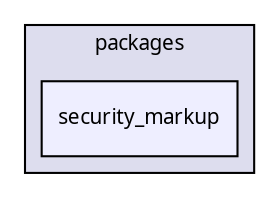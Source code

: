 digraph "packages/security/packages/security_markup/" {
  compound=true
  node [ fontsize="10", fontname="FreeSans.ttf"];
  edge [ labelfontsize="10", labelfontname="FreeSans.ttf"];
  subgraph clusterdir_239b67bf3a78692e33020e1f677189dc {
    graph [ bgcolor="#ddddee", pencolor="black", label="packages" fontname="FreeSans.ttf", fontsize="10", URL="dir_239b67bf3a78692e33020e1f677189dc.html"]
  dir_34e8c905241771d6f71ddf97e7b6948c [shape=box, label="security_markup", style="filled", fillcolor="#eeeeff", pencolor="black", URL="dir_34e8c905241771d6f71ddf97e7b6948c.html"];
  }
}
